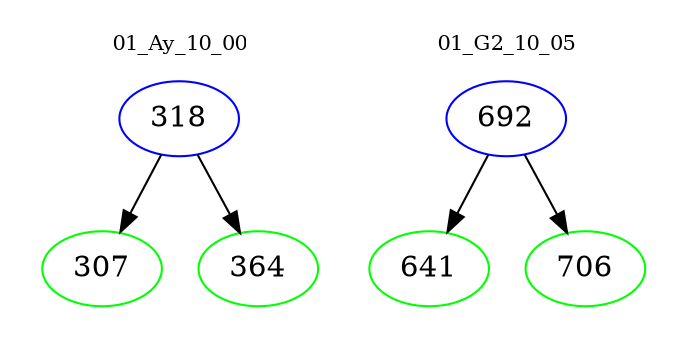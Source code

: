 digraph{
subgraph cluster_0 {
color = white
label = "01_Ay_10_00";
fontsize=10;
T0_318 [label="318", color="blue"]
T0_318 -> T0_307 [color="black"]
T0_307 [label="307", color="green"]
T0_318 -> T0_364 [color="black"]
T0_364 [label="364", color="green"]
}
subgraph cluster_1 {
color = white
label = "01_G2_10_05";
fontsize=10;
T1_692 [label="692", color="blue"]
T1_692 -> T1_641 [color="black"]
T1_641 [label="641", color="green"]
T1_692 -> T1_706 [color="black"]
T1_706 [label="706", color="green"]
}
}
